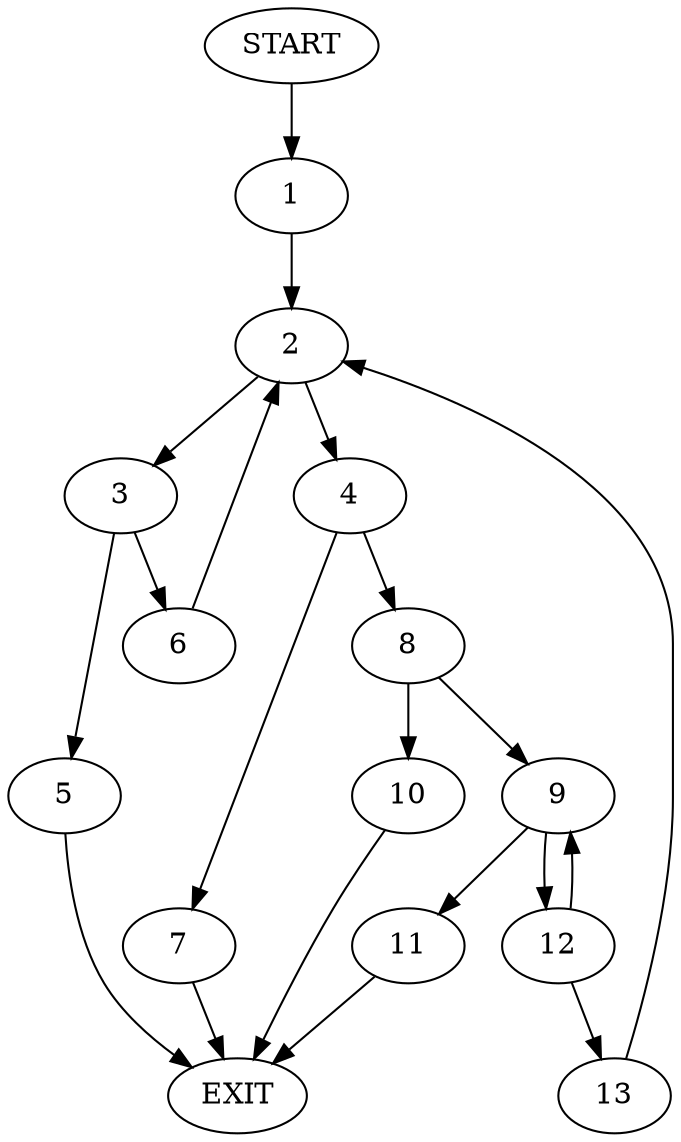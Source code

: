 digraph {
0 [label="START"]
14 [label="EXIT"]
0 -> 1
1 -> 2
2 -> 3
2 -> 4
3 -> 5
3 -> 6
4 -> 7
4 -> 8
7 -> 14
8 -> 9
8 -> 10
9 -> 11
9 -> 12
10 -> 14
11 -> 14
12 -> 9
12 -> 13
13 -> 2
6 -> 2
5 -> 14
}
